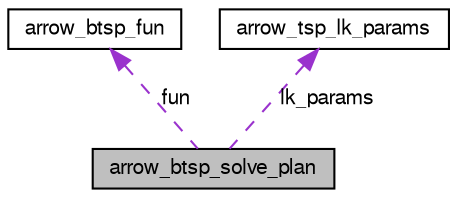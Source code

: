 digraph G
{
  bgcolor="transparent";
  edge [fontname="FreeSans",fontsize=10,labelfontname="FreeSans",labelfontsize=10];
  node [fontname="FreeSans",fontsize=10,shape=record];
  Node1 [label="arrow_btsp_solve_plan",height=0.2,width=0.4,color="black", fillcolor="grey75", style="filled" fontcolor="black"];
  Node2 -> Node1 [dir=back,color="darkorchid3",fontsize=10,style="dashed",label="fun"];
  Node2 [label="arrow_btsp_fun",height=0.2,width=0.4,color="black",URL="$structarrow__btsp__fun.html",tooltip="BTSP Cost matrix function definition."];
  Node3 -> Node1 [dir=back,color="darkorchid3",fontsize=10,style="dashed",label="lk_params"];
  Node3 [label="arrow_tsp_lk_params",height=0.2,width=0.4,color="black",URL="$structarrow__tsp__lk__params.html",tooltip="LK algorithm parameters."];
}
